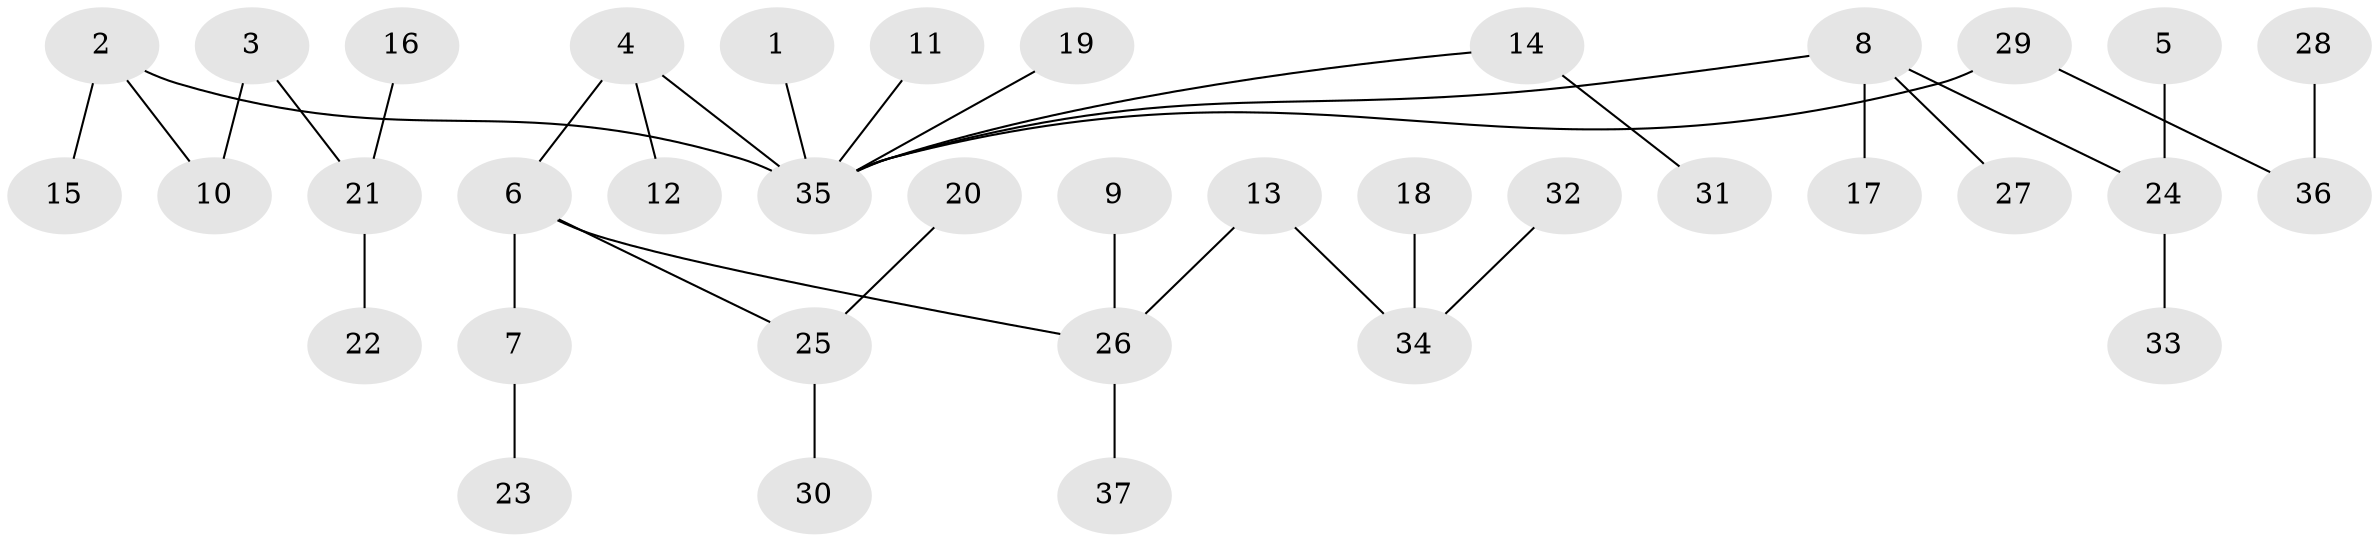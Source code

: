 // original degree distribution, {2: 0.2777777777777778, 9: 0.011111111111111112, 5: 0.044444444444444446, 4: 0.06666666666666667, 1: 0.5, 3: 0.08888888888888889, 6: 0.011111111111111112}
// Generated by graph-tools (version 1.1) at 2025/37/03/04/25 23:37:21]
// undirected, 37 vertices, 36 edges
graph export_dot {
  node [color=gray90,style=filled];
  1;
  2;
  3;
  4;
  5;
  6;
  7;
  8;
  9;
  10;
  11;
  12;
  13;
  14;
  15;
  16;
  17;
  18;
  19;
  20;
  21;
  22;
  23;
  24;
  25;
  26;
  27;
  28;
  29;
  30;
  31;
  32;
  33;
  34;
  35;
  36;
  37;
  1 -- 35 [weight=1.0];
  2 -- 10 [weight=1.0];
  2 -- 15 [weight=1.0];
  2 -- 35 [weight=1.0];
  3 -- 10 [weight=1.0];
  3 -- 21 [weight=1.0];
  4 -- 6 [weight=1.0];
  4 -- 12 [weight=1.0];
  4 -- 35 [weight=1.0];
  5 -- 24 [weight=1.0];
  6 -- 7 [weight=1.0];
  6 -- 25 [weight=1.0];
  6 -- 26 [weight=1.0];
  7 -- 23 [weight=1.0];
  8 -- 17 [weight=1.0];
  8 -- 24 [weight=1.0];
  8 -- 27 [weight=1.0];
  8 -- 35 [weight=1.0];
  9 -- 26 [weight=1.0];
  11 -- 35 [weight=1.0];
  13 -- 26 [weight=1.0];
  13 -- 34 [weight=1.0];
  14 -- 31 [weight=1.0];
  14 -- 35 [weight=1.0];
  16 -- 21 [weight=1.0];
  18 -- 34 [weight=1.0];
  19 -- 35 [weight=1.0];
  20 -- 25 [weight=1.0];
  21 -- 22 [weight=1.0];
  24 -- 33 [weight=1.0];
  25 -- 30 [weight=1.0];
  26 -- 37 [weight=1.0];
  28 -- 36 [weight=1.0];
  29 -- 35 [weight=1.0];
  29 -- 36 [weight=1.0];
  32 -- 34 [weight=1.0];
}
